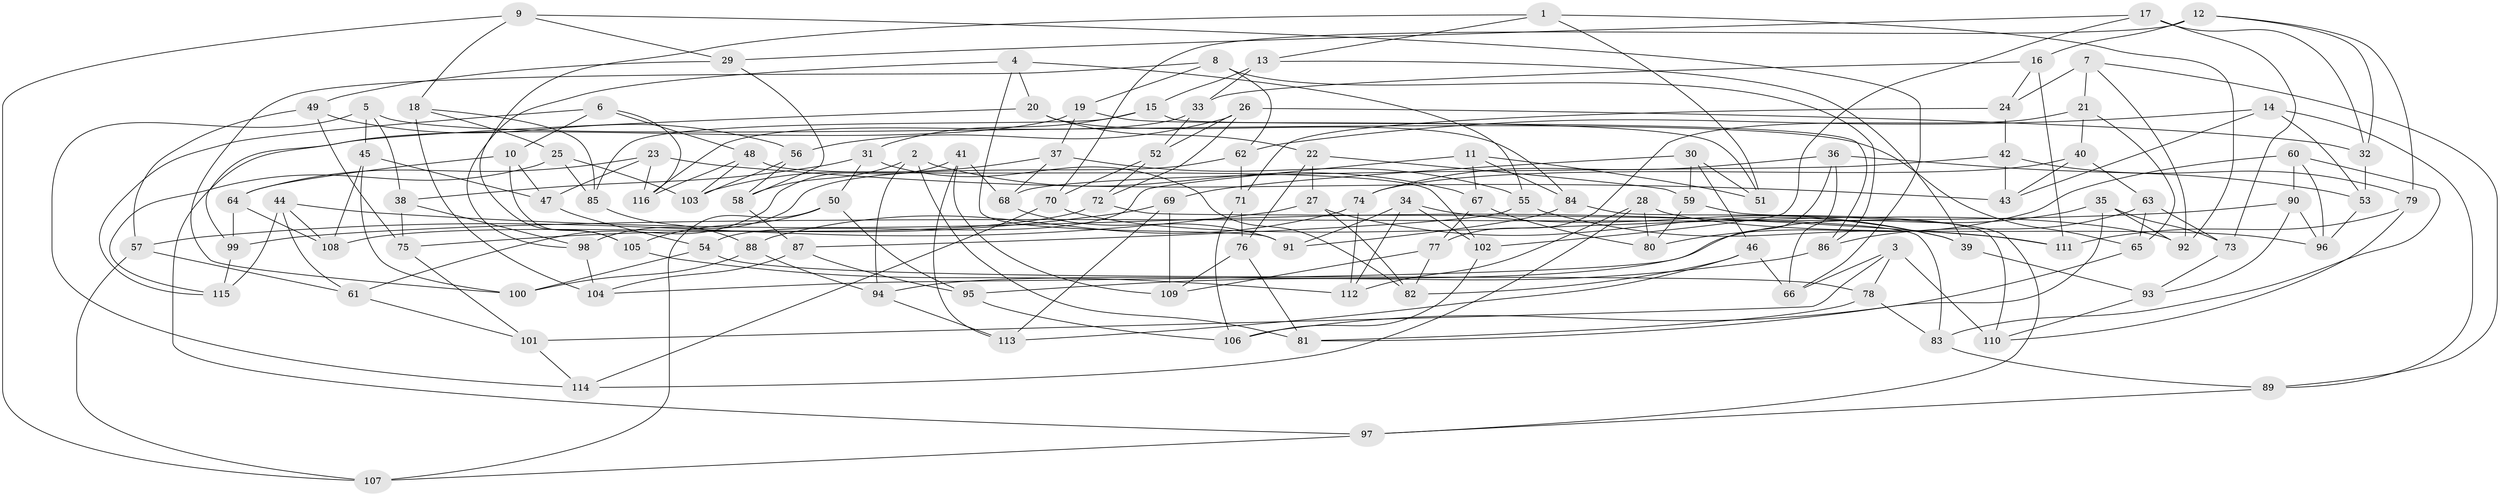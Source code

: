 // coarse degree distribution, {8: 0.10869565217391304, 4: 0.34782608695652173, 6: 0.17391304347826086, 12: 0.043478260869565216, 9: 0.043478260869565216, 14: 0.043478260869565216, 11: 0.043478260869565216, 5: 0.10869565217391304, 3: 0.043478260869565216, 10: 0.021739130434782608, 7: 0.021739130434782608}
// Generated by graph-tools (version 1.1) at 2025/20/03/04/25 18:20:52]
// undirected, 116 vertices, 232 edges
graph export_dot {
graph [start="1"]
  node [color=gray90,style=filled];
  1;
  2;
  3;
  4;
  5;
  6;
  7;
  8;
  9;
  10;
  11;
  12;
  13;
  14;
  15;
  16;
  17;
  18;
  19;
  20;
  21;
  22;
  23;
  24;
  25;
  26;
  27;
  28;
  29;
  30;
  31;
  32;
  33;
  34;
  35;
  36;
  37;
  38;
  39;
  40;
  41;
  42;
  43;
  44;
  45;
  46;
  47;
  48;
  49;
  50;
  51;
  52;
  53;
  54;
  55;
  56;
  57;
  58;
  59;
  60;
  61;
  62;
  63;
  64;
  65;
  66;
  67;
  68;
  69;
  70;
  71;
  72;
  73;
  74;
  75;
  76;
  77;
  78;
  79;
  80;
  81;
  82;
  83;
  84;
  85;
  86;
  87;
  88;
  89;
  90;
  91;
  92;
  93;
  94;
  95;
  96;
  97;
  98;
  99;
  100;
  101;
  102;
  103;
  104;
  105;
  106;
  107;
  108;
  109;
  110;
  111;
  112;
  113;
  114;
  115;
  116;
  1 -- 105;
  1 -- 13;
  1 -- 51;
  1 -- 92;
  2 -- 58;
  2 -- 94;
  2 -- 81;
  2 -- 67;
  3 -- 66;
  3 -- 110;
  3 -- 78;
  3 -- 101;
  4 -- 91;
  4 -- 55;
  4 -- 98;
  4 -- 20;
  5 -- 65;
  5 -- 38;
  5 -- 45;
  5 -- 114;
  6 -- 48;
  6 -- 10;
  6 -- 116;
  6 -- 115;
  7 -- 92;
  7 -- 21;
  7 -- 89;
  7 -- 24;
  8 -- 19;
  8 -- 86;
  8 -- 100;
  8 -- 62;
  9 -- 107;
  9 -- 29;
  9 -- 66;
  9 -- 18;
  10 -- 64;
  10 -- 47;
  10 -- 105;
  11 -- 54;
  11 -- 51;
  11 -- 84;
  11 -- 67;
  12 -- 32;
  12 -- 79;
  12 -- 70;
  12 -- 16;
  13 -- 39;
  13 -- 15;
  13 -- 33;
  14 -- 43;
  14 -- 89;
  14 -- 62;
  14 -- 53;
  15 -- 86;
  15 -- 85;
  15 -- 31;
  16 -- 111;
  16 -- 33;
  16 -- 24;
  17 -- 29;
  17 -- 102;
  17 -- 73;
  17 -- 32;
  18 -- 104;
  18 -- 85;
  18 -- 25;
  19 -- 51;
  19 -- 97;
  19 -- 37;
  20 -- 22;
  20 -- 99;
  20 -- 84;
  21 -- 65;
  21 -- 77;
  21 -- 40;
  22 -- 27;
  22 -- 76;
  22 -- 59;
  23 -- 47;
  23 -- 43;
  23 -- 116;
  23 -- 64;
  24 -- 42;
  24 -- 71;
  25 -- 115;
  25 -- 85;
  25 -- 103;
  26 -- 56;
  26 -- 52;
  26 -- 72;
  26 -- 32;
  27 -- 39;
  27 -- 57;
  27 -- 82;
  28 -- 96;
  28 -- 80;
  28 -- 114;
  28 -- 112;
  29 -- 58;
  29 -- 49;
  30 -- 69;
  30 -- 51;
  30 -- 46;
  30 -- 59;
  31 -- 82;
  31 -- 38;
  31 -- 50;
  32 -- 53;
  33 -- 52;
  33 -- 116;
  34 -- 102;
  34 -- 112;
  34 -- 91;
  34 -- 39;
  35 -- 73;
  35 -- 81;
  35 -- 104;
  35 -- 92;
  36 -- 94;
  36 -- 74;
  36 -- 66;
  36 -- 53;
  37 -- 103;
  37 -- 55;
  37 -- 68;
  38 -- 75;
  38 -- 98;
  39 -- 93;
  40 -- 63;
  40 -- 74;
  40 -- 43;
  41 -- 109;
  41 -- 113;
  41 -- 61;
  41 -- 68;
  42 -- 43;
  42 -- 79;
  42 -- 68;
  44 -- 111;
  44 -- 108;
  44 -- 61;
  44 -- 115;
  45 -- 100;
  45 -- 108;
  45 -- 47;
  46 -- 66;
  46 -- 113;
  46 -- 82;
  47 -- 54;
  48 -- 116;
  48 -- 103;
  48 -- 102;
  49 -- 56;
  49 -- 57;
  49 -- 75;
  50 -- 105;
  50 -- 107;
  50 -- 95;
  52 -- 72;
  52 -- 70;
  53 -- 96;
  54 -- 78;
  54 -- 100;
  55 -- 111;
  55 -- 87;
  56 -- 58;
  56 -- 103;
  57 -- 61;
  57 -- 107;
  58 -- 87;
  59 -- 80;
  59 -- 97;
  60 -- 83;
  60 -- 80;
  60 -- 90;
  60 -- 96;
  61 -- 101;
  62 -- 71;
  62 -- 98;
  63 -- 65;
  63 -- 86;
  63 -- 73;
  64 -- 108;
  64 -- 99;
  65 -- 106;
  67 -- 77;
  67 -- 80;
  68 -- 91;
  69 -- 113;
  69 -- 109;
  69 -- 75;
  70 -- 114;
  70 -- 92;
  71 -- 106;
  71 -- 76;
  72 -- 108;
  72 -- 83;
  73 -- 93;
  74 -- 112;
  74 -- 88;
  75 -- 101;
  76 -- 109;
  76 -- 81;
  77 -- 82;
  77 -- 109;
  78 -- 81;
  78 -- 83;
  79 -- 111;
  79 -- 110;
  83 -- 89;
  84 -- 110;
  84 -- 91;
  85 -- 88;
  86 -- 95;
  87 -- 104;
  87 -- 95;
  88 -- 100;
  88 -- 94;
  89 -- 97;
  90 -- 96;
  90 -- 99;
  90 -- 93;
  93 -- 110;
  94 -- 113;
  95 -- 106;
  97 -- 107;
  98 -- 104;
  99 -- 115;
  101 -- 114;
  102 -- 106;
  105 -- 112;
}
